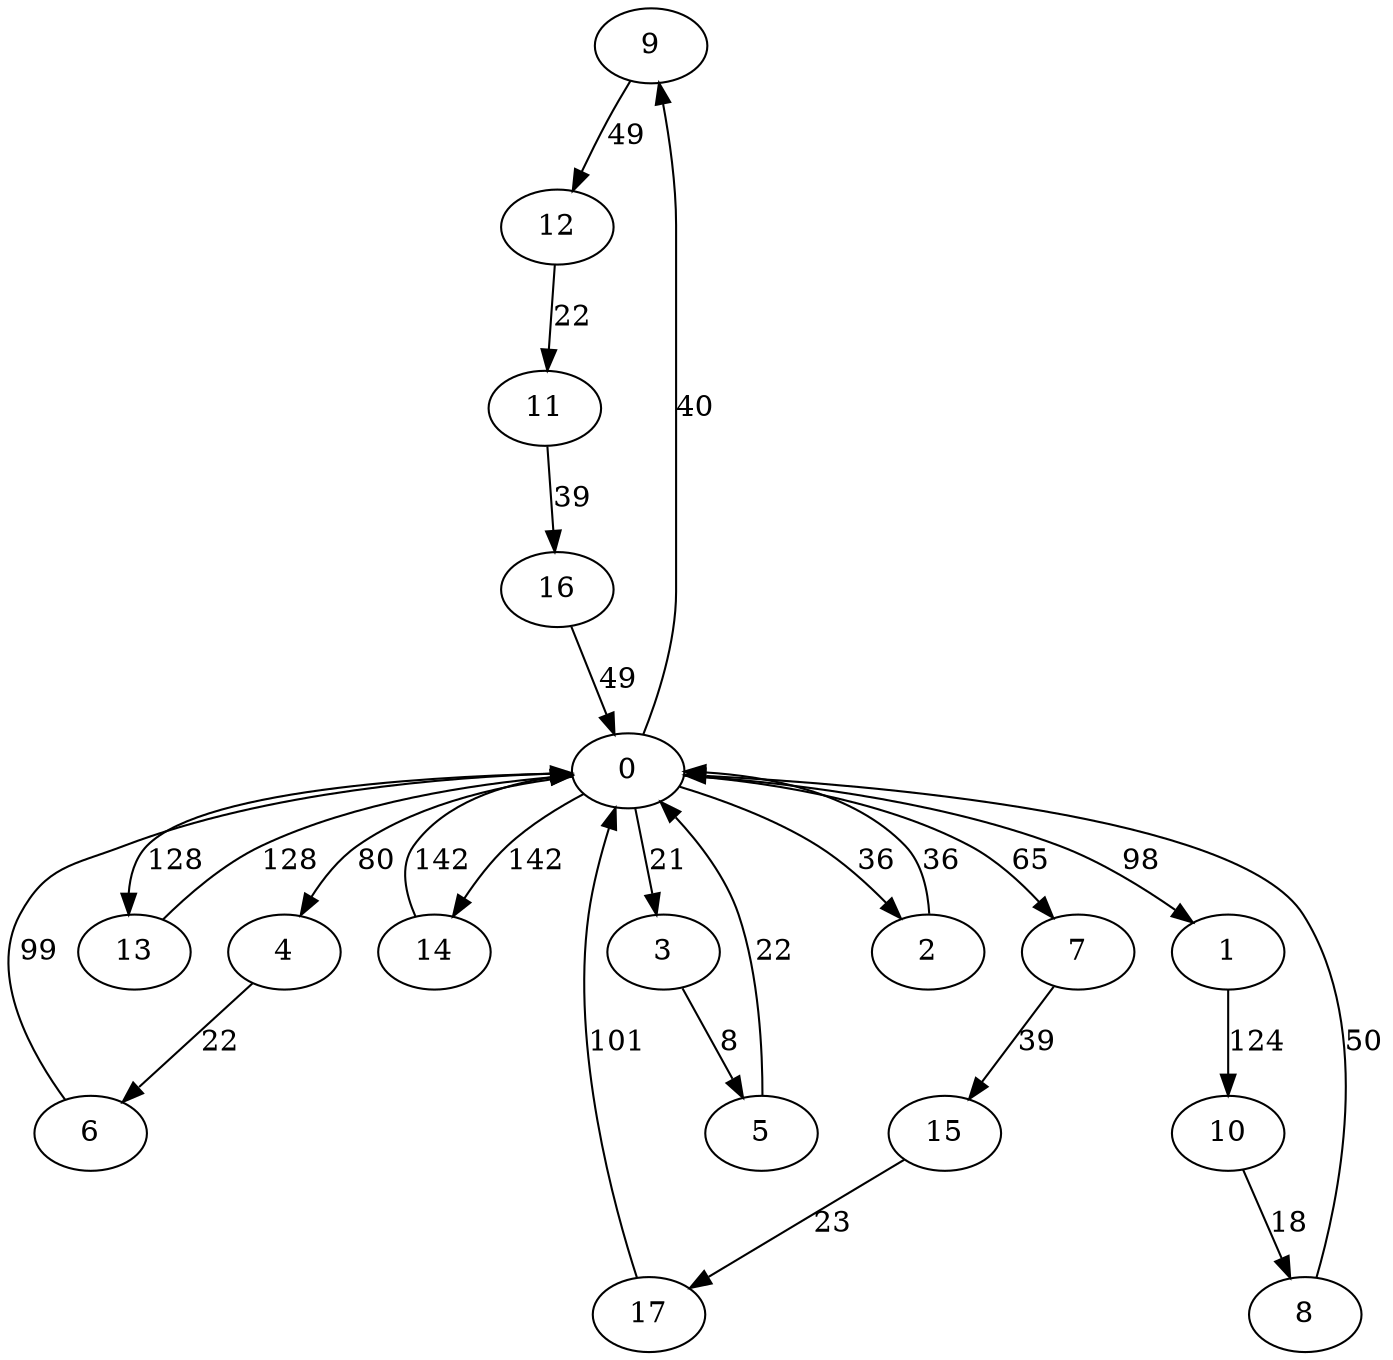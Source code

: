 digraph G {
	9->12[ label=49 ];
	12->11[ label=22 ];
	11->16[ label=39 ];
	6->0[ label=99 ];
	13->0[ label=128 ];
	0->9[ label=40 ];
	0->3[ label=21 ];
	0->13[ label=128 ];
	0->14[ label=142 ];
	0->7[ label=65 ];
	0->4[ label=80 ];
	0->1[ label=98 ];
	0->2[ label=36 ];
	17->0[ label=101 ];
	3->5[ label=8 ];
	15->17[ label=23 ];
	4->6[ label=22 ];
	10->8[ label=18 ];
	8->0[ label=50 ];
	2->0[ label=36 ];
	16->0[ label=49 ];
	5->0[ label=22 ];
	7->15[ label=39 ];
	1->10[ label=124 ];
	14->0[ label=142 ];
	0 [ label=0 ];
	1 [ label=1 ];
	10 [ label=10 ];
	11 [ label=11 ];
	12 [ label=12 ];
	13 [ label=13 ];
	14 [ label=14 ];
	15 [ label=15 ];
	16 [ label=16 ];
	17 [ label=17 ];
	2 [ label=2 ];
	3 [ label=3 ];
	4 [ label=4 ];
	5 [ label=5 ];
	6 [ label=6 ];
	7 [ label=7 ];
	8 [ label=8 ];
	9 [ label=9 ];

}
